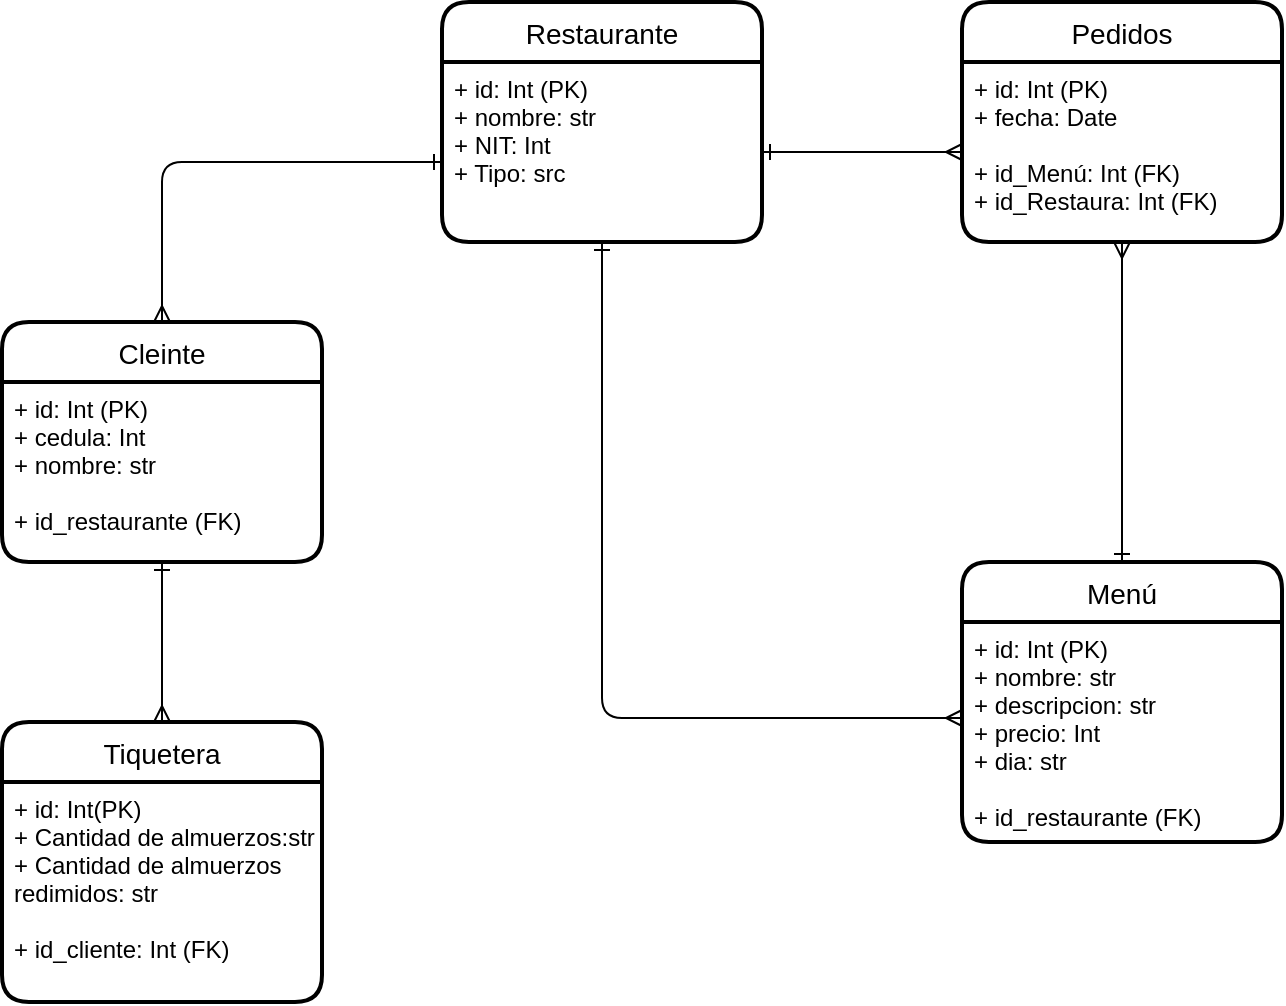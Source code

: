 <mxfile>
    <diagram id="0Nq00a0bVSMPIFChpXeX" name="Página-1">
        <mxGraphModel dx="894" dy="652" grid="1" gridSize="10" guides="1" tooltips="1" connect="1" arrows="1" fold="1" page="1" pageScale="1" pageWidth="827" pageHeight="1169" math="0" shadow="0">
            <root>
                <mxCell id="0"/>
                <mxCell id="1" parent="0"/>
                <mxCell id="2" value="Restaurante" style="swimlane;childLayout=stackLayout;horizontal=1;startSize=30;horizontalStack=0;rounded=1;fontSize=14;fontStyle=0;strokeWidth=2;resizeParent=0;resizeLast=1;shadow=0;dashed=0;align=center;" parent="1" vertex="1">
                    <mxGeometry x="300" y="40" width="160" height="120" as="geometry"/>
                </mxCell>
                <mxCell id="3" value="+ id: Int (PK)&#10;+ nombre: str&#10;+ NIT: Int &#10;+ Tipo: src&#10;&#10;" style="align=left;strokeColor=none;fillColor=none;spacingLeft=4;fontSize=12;verticalAlign=top;resizable=0;rotatable=0;part=1;" parent="2" vertex="1">
                    <mxGeometry y="30" width="160" height="90" as="geometry"/>
                </mxCell>
                <mxCell id="4" value="Cleinte" style="swimlane;childLayout=stackLayout;horizontal=1;startSize=30;horizontalStack=0;rounded=1;fontSize=14;fontStyle=0;strokeWidth=2;resizeParent=0;resizeLast=1;shadow=0;dashed=0;align=center;" parent="1" vertex="1">
                    <mxGeometry x="80" y="200" width="160" height="120" as="geometry"/>
                </mxCell>
                <mxCell id="5" value="+ id: Int (PK)&#10;+ cedula: Int&#10;+ nombre: str&#10;&#10;+ id_restaurante (FK)&#10;" style="align=left;strokeColor=none;fillColor=none;spacingLeft=4;fontSize=12;verticalAlign=top;resizable=0;rotatable=0;part=1;" parent="4" vertex="1">
                    <mxGeometry y="30" width="160" height="90" as="geometry"/>
                </mxCell>
                <mxCell id="20" style="edgeStyle=none;html=1;entryX=0.5;entryY=1;entryDx=0;entryDy=0;startArrow=ERone;startFill=0;endArrow=ERmany;endFill=0;" parent="1" source="6" target="16" edge="1">
                    <mxGeometry relative="1" as="geometry"/>
                </mxCell>
                <mxCell id="6" value="Menú" style="swimlane;childLayout=stackLayout;horizontal=1;startSize=30;horizontalStack=0;rounded=1;fontSize=14;fontStyle=0;strokeWidth=2;resizeParent=0;resizeLast=1;shadow=0;dashed=0;align=center;" parent="1" vertex="1">
                    <mxGeometry x="560" y="320" width="160" height="140" as="geometry"/>
                </mxCell>
                <mxCell id="17" style="edgeStyle=none;html=1;" parent="6" source="7" target="6" edge="1">
                    <mxGeometry relative="1" as="geometry"/>
                </mxCell>
                <mxCell id="7" value="+ id: Int (PK)&#10;+ nombre: str&#10;+ descripcion: str&#10;+ precio: Int&#10;+ dia: str&#10;&#10;+ id_restaurante (FK)" style="align=left;strokeColor=none;fillColor=none;spacingLeft=4;fontSize=12;verticalAlign=top;resizable=0;rotatable=0;part=1;" parent="6" vertex="1">
                    <mxGeometry y="30" width="160" height="110" as="geometry"/>
                </mxCell>
                <mxCell id="12" value="Tiquetera" style="swimlane;childLayout=stackLayout;horizontal=1;startSize=30;horizontalStack=0;rounded=1;fontSize=14;fontStyle=0;strokeWidth=2;resizeParent=0;resizeLast=1;shadow=0;dashed=0;align=center;" parent="1" vertex="1">
                    <mxGeometry x="80" y="400" width="160" height="140" as="geometry"/>
                </mxCell>
                <mxCell id="13" value="+ id: Int(PK)&#10;+ Cantidad de almuerzos:str &#10;+ Cantidad de almuerzos &#10;redimidos: str&#10;&#10;+ id_cliente: Int (FK)" style="align=left;strokeColor=none;fillColor=none;spacingLeft=4;fontSize=12;verticalAlign=top;resizable=0;rotatable=0;part=1;" parent="12" vertex="1">
                    <mxGeometry y="30" width="160" height="110" as="geometry"/>
                </mxCell>
                <mxCell id="15" value="Pedidos" style="swimlane;childLayout=stackLayout;horizontal=1;startSize=30;horizontalStack=0;rounded=1;fontSize=14;fontStyle=0;strokeWidth=2;resizeParent=0;resizeLast=1;shadow=0;dashed=0;align=center;" parent="1" vertex="1">
                    <mxGeometry x="560" y="40" width="160" height="120" as="geometry"/>
                </mxCell>
                <mxCell id="16" value="+ id: Int (PK)&#10;+ fecha: Date&#10;&#10;+ id_Menú: Int (FK)&#10;+ id_Restaura: Int (FK)&#10;" style="align=left;strokeColor=none;fillColor=none;spacingLeft=4;fontSize=12;verticalAlign=top;resizable=0;rotatable=0;part=1;" parent="15" vertex="1">
                    <mxGeometry y="30" width="160" height="90" as="geometry"/>
                </mxCell>
                <mxCell id="18" style="edgeStyle=none;html=1;entryX=0;entryY=0.5;entryDx=0;entryDy=0;endArrow=ERmany;endFill=0;startArrow=ERone;startFill=0;" parent="1" source="3" target="16" edge="1">
                    <mxGeometry relative="1" as="geometry"/>
                </mxCell>
                <mxCell id="21" style="edgeStyle=none;html=1;entryX=0.5;entryY=0;entryDx=0;entryDy=0;startArrow=ERone;startFill=0;endArrow=ERmany;endFill=0;" parent="1" target="4" edge="1">
                    <mxGeometry relative="1" as="geometry">
                        <mxPoint x="300" y="120" as="sourcePoint"/>
                        <Array as="points">
                            <mxPoint x="160" y="120"/>
                        </Array>
                    </mxGeometry>
                </mxCell>
                <mxCell id="22" style="edgeStyle=none;html=1;entryX=0.5;entryY=0;entryDx=0;entryDy=0;startArrow=ERone;startFill=0;endArrow=ERmany;endFill=0;" parent="1" source="5" target="12" edge="1">
                    <mxGeometry relative="1" as="geometry"/>
                </mxCell>
                <mxCell id="23" style="edgeStyle=none;html=1;startArrow=ERone;startFill=0;endArrow=ERmany;endFill=0;" parent="1" source="3" edge="1">
                    <mxGeometry relative="1" as="geometry">
                        <mxPoint x="560" y="398" as="targetPoint"/>
                        <Array as="points">
                            <mxPoint x="380" y="398"/>
                        </Array>
                    </mxGeometry>
                </mxCell>
            </root>
        </mxGraphModel>
    </diagram>
</mxfile>
